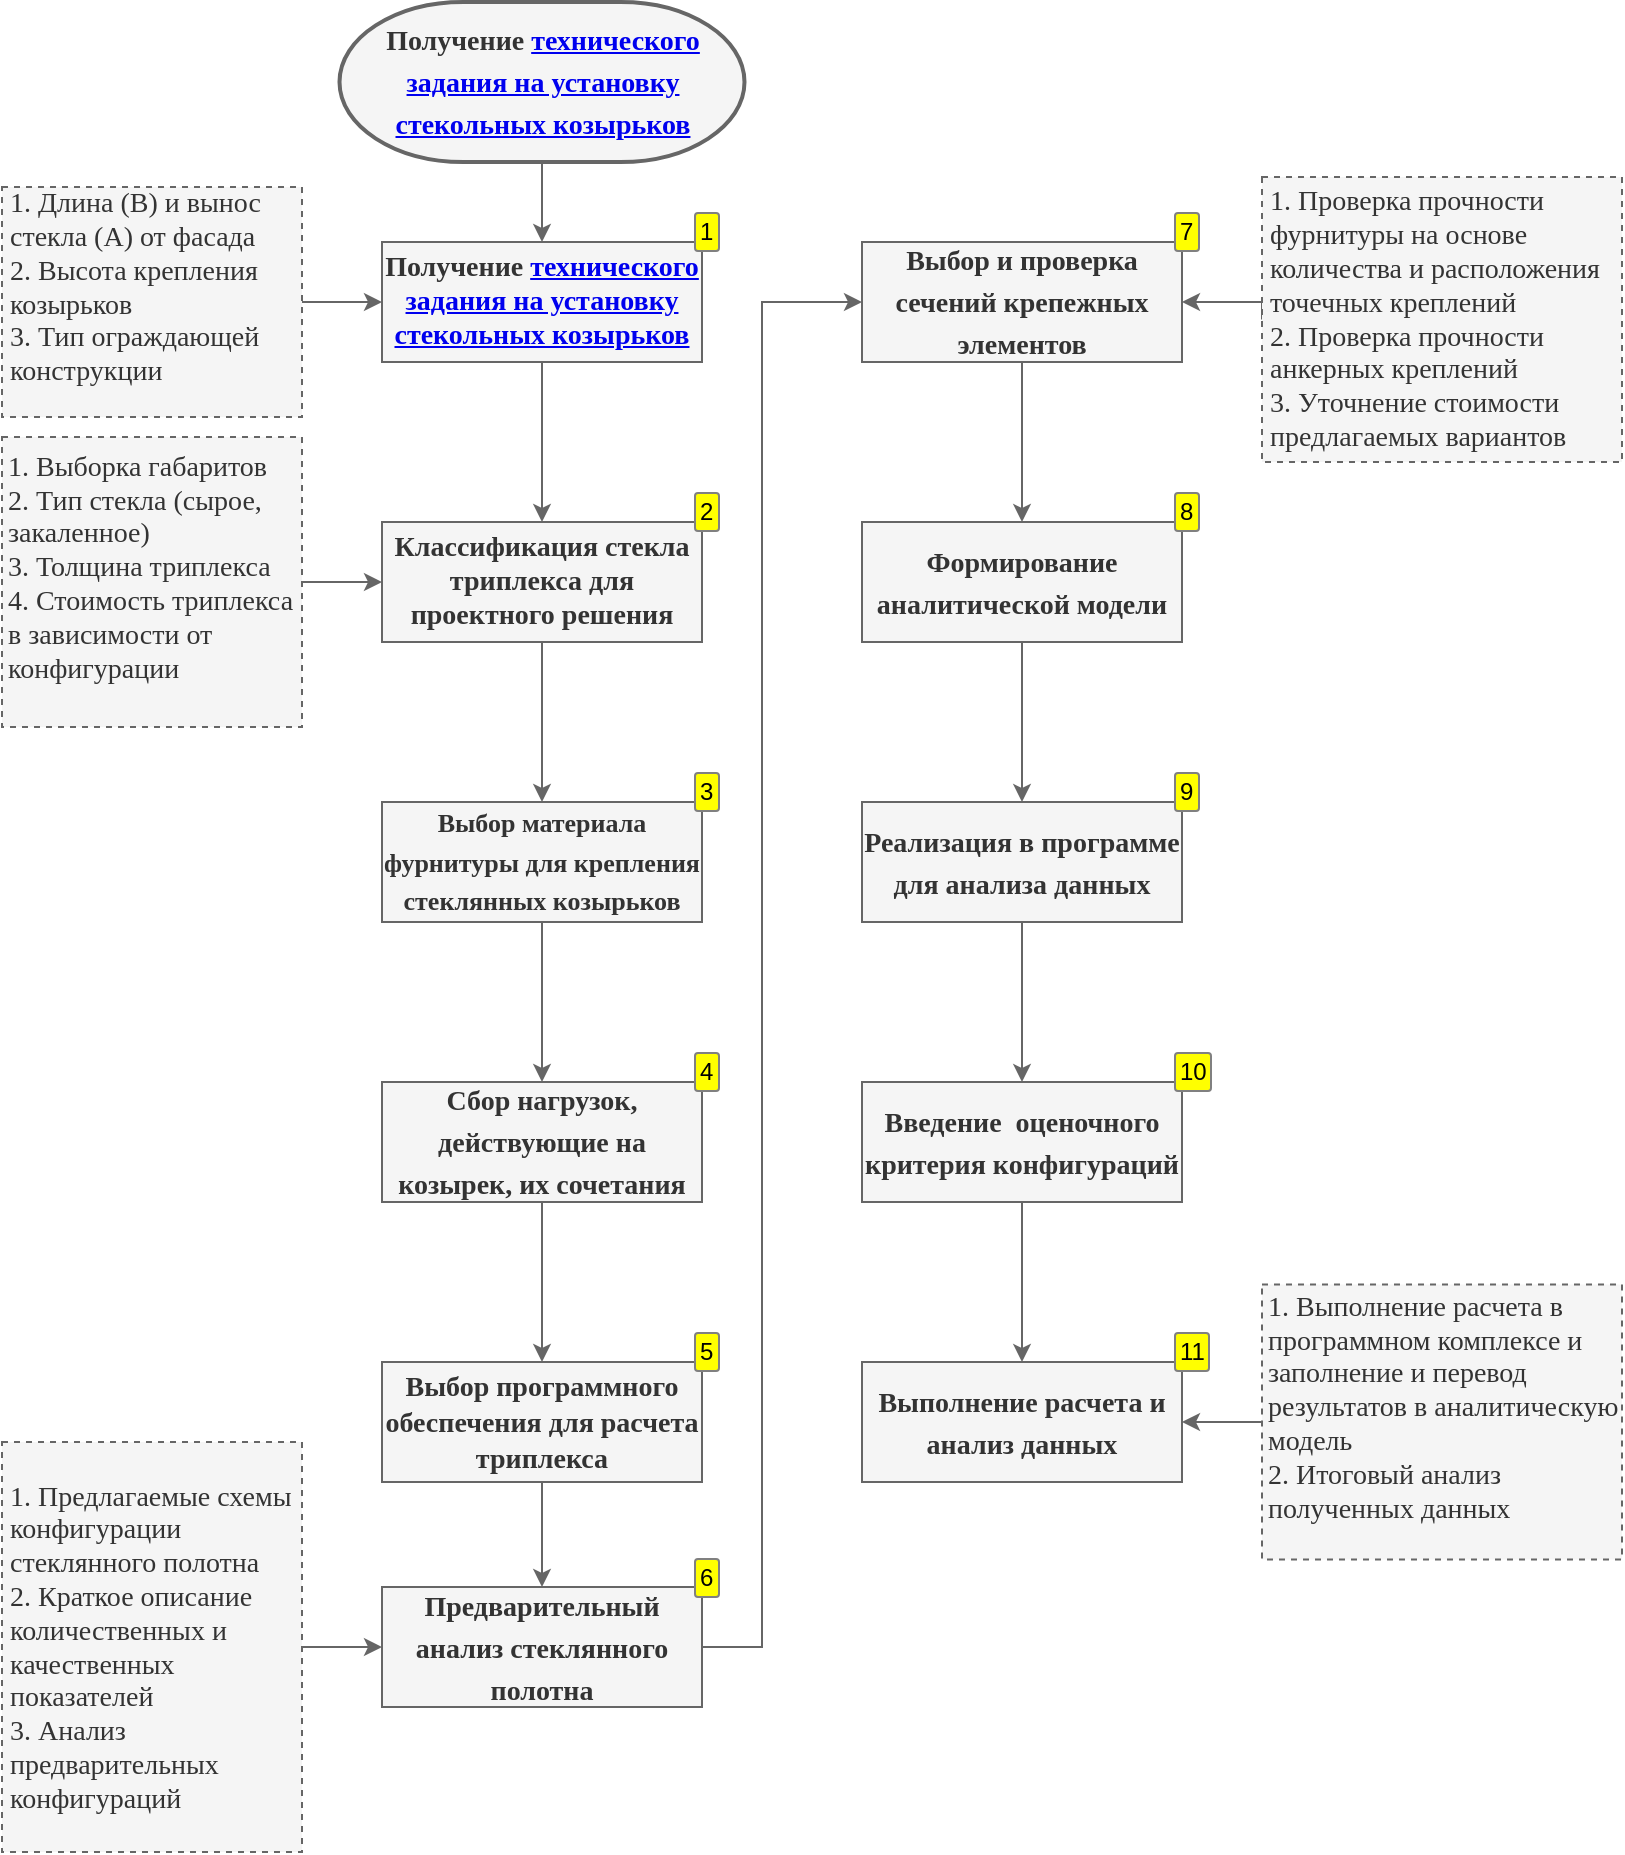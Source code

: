 <mxfile version="24.4.13" type="github">
  <diagram name="Page-1" id="2YBvvXClWsGukQMizWep">
    <mxGraphModel dx="1386" dy="783" grid="1" gridSize="10" guides="1" tooltips="1" connect="1" arrows="1" fold="1" page="1" pageScale="1" pageWidth="900" pageHeight="1600" math="0" shadow="0">
      <root>
        <mxCell id="0" />
        <mxCell id="1" parent="0" />
        <mxCell id="lxMVfw37ABalmOMYEqL4-12" value="" style="endArrow=classic;html=1;rounded=0;exitX=0.5;exitY=1;exitDx=0;exitDy=0;exitPerimeter=0;entryX=0.5;entryY=0;entryDx=0;entryDy=0;fillColor=#f5f5f5;strokeColor=#666666;fontFamily=Times New Roman;fontSize=14;" edge="1" parent="1" source="lxMVfw37ABalmOMYEqL4-15" target="lxMVfw37ABalmOMYEqL4-14">
          <mxGeometry width="50" height="50" relative="1" as="geometry">
            <mxPoint x="635" y="370" as="sourcePoint" />
            <mxPoint x="680" y="350" as="targetPoint" />
          </mxGeometry>
        </mxCell>
        <mxCell id="lxMVfw37ABalmOMYEqL4-13" style="edgeStyle=orthogonalEdgeStyle;rounded=0;orthogonalLoop=1;jettySize=auto;html=1;exitX=0.5;exitY=1;exitDx=0;exitDy=0;entryX=0.5;entryY=0;entryDx=0;entryDy=0;fillColor=#f5f5f5;strokeColor=#666666;fontFamily=Times New Roman;fontSize=14;" edge="1" parent="1" source="lxMVfw37ABalmOMYEqL4-14" target="lxMVfw37ABalmOMYEqL4-19">
          <mxGeometry relative="1" as="geometry" />
        </mxCell>
        <mxCell id="lxMVfw37ABalmOMYEqL4-14" value="&lt;b style=&quot;font-size: 14px;&quot;&gt;Получение&amp;nbsp;&lt;a style=&quot;font-size: 14px;&quot; name=&quot;_Hlk167086540&quot;&gt;технического задания на установку&lt;br style=&quot;font-size: 14px;&quot;&gt;стекольных козырьков&lt;/a&gt;&lt;/b&gt;" style="rounded=0;whiteSpace=wrap;html=1;enumerate=1;fillColor=#f5f5f5;fontColor=#333333;strokeColor=#666666;fontFamily=Times New Roman;fontSize=14;" vertex="1" parent="1">
          <mxGeometry x="390" y="170" width="160" height="60" as="geometry" />
        </mxCell>
        <mxCell id="lxMVfw37ABalmOMYEqL4-15" value="&lt;div style=&quot;font-size: 14px;&quot;&gt;&lt;span style=&quot;background-color: initial; font-size: 14px;&quot;&gt;&lt;span style=&quot;line-height: 150%; font-size: 14px;&quot;&gt;&lt;b style=&quot;font-size: 14px;&quot;&gt;Получение &lt;a name=&quot;_Hlk167086540&quot; style=&quot;font-size: 14px;&quot;&gt;технического задания на установку&lt;br style=&quot;font-size: 14px;&quot;&gt;стекольных козырьков&lt;/a&gt;&lt;/b&gt;&lt;/span&gt;&lt;/span&gt;&lt;/div&gt;" style="strokeWidth=2;html=1;shape=mxgraph.flowchart.terminator;whiteSpace=wrap;align=center;fillColor=#f5f5f5;fontColor=#333333;strokeColor=#666666;fontFamily=Times New Roman;fontSize=14;" vertex="1" parent="1">
          <mxGeometry x="368.75" y="50" width="202.5" height="80" as="geometry" />
        </mxCell>
        <mxCell id="lxMVfw37ABalmOMYEqL4-16" style="edgeStyle=orthogonalEdgeStyle;rounded=0;orthogonalLoop=1;jettySize=auto;html=1;exitX=1;exitY=0.5;exitDx=0;exitDy=0;entryX=0;entryY=0.5;entryDx=0;entryDy=0;fillColor=#f5f5f5;strokeColor=#666666;fontFamily=Times New Roman;fontSize=14;" edge="1" parent="1" source="lxMVfw37ABalmOMYEqL4-17" target="lxMVfw37ABalmOMYEqL4-14">
          <mxGeometry relative="1" as="geometry" />
        </mxCell>
        <mxCell id="lxMVfw37ABalmOMYEqL4-17" value="1. Длина (B) и вынос стекла (A) от фасада&lt;div style=&quot;font-size: 14px;&quot;&gt;2.&amp;nbsp;&lt;span style=&quot;text-indent: -18pt; background-color: initial; font-size: 14px;&quot;&gt;Высота крепления козырьков&lt;/span&gt;&lt;/div&gt;&lt;div style=&quot;font-size: 14px;&quot;&gt;&lt;span style=&quot;text-indent: -18pt; background-color: initial; font-size: 14px;&quot;&gt;3. Тип ограждающей конструкции&lt;/span&gt;&lt;/div&gt;&lt;p style=&quot;margin-left: 72pt; text-indent: -18pt; font-size: 14px;&quot; class=&quot;MsoNormal&quot;&gt;&lt;/p&gt;" style="rounded=0;whiteSpace=wrap;html=1;noLabel=0;fixDash=0;container=0;dropTarget=0;collapsible=0;treeFolding=0;treeMoving=0;enumerate=0;enumerateValue=1;comic=0;labelPadding=0;snapToPoint=0;dashed=1;fillColor=#f5f5f5;fontColor=#333333;strokeColor=#666666;fontFamily=Times New Roman;fontSize=14;spacingLeft=2;align=left;" vertex="1" parent="1">
          <mxGeometry x="200" y="142.5" width="150" height="115" as="geometry" />
        </mxCell>
        <mxCell id="lxMVfw37ABalmOMYEqL4-18" style="edgeStyle=orthogonalEdgeStyle;rounded=0;orthogonalLoop=1;jettySize=auto;html=1;entryX=0.5;entryY=0;entryDx=0;entryDy=0;fillColor=#f5f5f5;strokeColor=#666666;fontFamily=Times New Roman;fontSize=14;" edge="1" parent="1" source="lxMVfw37ABalmOMYEqL4-19" target="lxMVfw37ABalmOMYEqL4-23">
          <mxGeometry relative="1" as="geometry" />
        </mxCell>
        <mxCell id="lxMVfw37ABalmOMYEqL4-19" value="&lt;font style=&quot;font-size: 14px;&quot;&gt;&lt;b style=&quot;font-size: 14px;&quot;&gt;Классификация стекла триплекса для проектного решения&lt;/b&gt;&lt;/font&gt;" style="rounded=0;whiteSpace=wrap;html=1;enumerate=1;fillColor=#f5f5f5;fontColor=#333333;strokeColor=#666666;fontFamily=Times New Roman;fontSize=14;" vertex="1" parent="1">
          <mxGeometry x="390" y="310" width="160" height="60" as="geometry" />
        </mxCell>
        <mxCell id="lxMVfw37ABalmOMYEqL4-20" style="edgeStyle=orthogonalEdgeStyle;rounded=0;orthogonalLoop=1;jettySize=auto;html=1;entryX=0;entryY=0.5;entryDx=0;entryDy=0;fillColor=#f5f5f5;strokeColor=#666666;fontFamily=Times New Roman;fontSize=14;" edge="1" parent="1" source="lxMVfw37ABalmOMYEqL4-21" target="lxMVfw37ABalmOMYEqL4-19">
          <mxGeometry relative="1" as="geometry" />
        </mxCell>
        <mxCell id="lxMVfw37ABalmOMYEqL4-21" value="&lt;div style=&quot;text-align: left; font-size: 14px;&quot;&gt;&lt;span style=&quot;background-color: initial; font-size: 14px;&quot;&gt;1. Выборка габаритов&lt;/span&gt;&lt;/div&gt;&lt;div style=&quot;text-align: left; font-size: 14px;&quot;&gt;&lt;span style=&quot;background-color: initial; font-size: 14px;&quot;&gt;2. Тип стекла (сырое,&amp;nbsp; закаленное)&lt;/span&gt;&lt;/div&gt;&lt;div style=&quot;text-align: left; font-size: 14px;&quot;&gt;&lt;span style=&quot;background-color: initial; font-size: 14px;&quot;&gt;3. Толщина триплекса&lt;/span&gt;&lt;/div&gt;&lt;div style=&quot;text-align: left; font-size: 14px;&quot;&gt;&lt;span style=&quot;background-color: initial; font-size: 14px;&quot;&gt;4. Стоимость триплекса в зависимости от конфигурации&lt;/span&gt;&lt;/div&gt;&lt;p class=&quot;MsoNormal&quot; style=&quot;margin-left: 72pt; text-indent: -18pt; font-size: 14px;&quot;&gt;&lt;/p&gt;" style="rounded=0;whiteSpace=wrap;html=1;noLabel=0;fixDash=0;container=0;dropTarget=0;collapsible=0;treeFolding=0;treeMoving=0;enumerate=0;enumerateValue=1;comic=0;labelPadding=0;snapToPoint=0;dashed=1;fillColor=#f5f5f5;fontColor=#333333;strokeColor=#666666;fontFamily=Times New Roman;fontSize=14;spacingLeft=2;" vertex="1" parent="1">
          <mxGeometry x="200" y="267.5" width="150" height="145" as="geometry" />
        </mxCell>
        <mxCell id="lxMVfw37ABalmOMYEqL4-22" style="edgeStyle=orthogonalEdgeStyle;rounded=0;orthogonalLoop=1;jettySize=auto;html=1;entryX=0.5;entryY=0;entryDx=0;entryDy=0;fillColor=#f5f5f5;strokeColor=#666666;fontFamily=Times New Roman;fontSize=14;" edge="1" parent="1" source="lxMVfw37ABalmOMYEqL4-23" target="lxMVfw37ABalmOMYEqL4-26">
          <mxGeometry relative="1" as="geometry" />
        </mxCell>
        <mxCell id="lxMVfw37ABalmOMYEqL4-23" value="&lt;b style=&quot;font-size: 13px;&quot;&gt;&lt;span style=&quot;line-height: 150%; font-size: 13px;&quot;&gt;&lt;font style=&quot;font-size: 13px;&quot;&gt;Выбор материала фурнитуры для крепления стеклянных козырьков&lt;/font&gt;&lt;/span&gt;&lt;/b&gt;" style="rounded=0;whiteSpace=wrap;html=1;enumerate=1;fillColor=#f5f5f5;fontColor=#333333;strokeColor=#666666;fontFamily=Times New Roman;fontSize=13;" vertex="1" parent="1">
          <mxGeometry x="390" y="450" width="160" height="60" as="geometry" />
        </mxCell>
        <mxCell id="lxMVfw37ABalmOMYEqL4-24" style="edgeStyle=elbowEdgeStyle;rounded=0;orthogonalLoop=1;jettySize=auto;html=1;exitX=1;exitY=0.5;exitDx=0;exitDy=0;entryX=0;entryY=0.5;entryDx=0;entryDy=0;fillColor=#f5f5f5;strokeColor=#666666;fontFamily=Times New Roman;fontSize=14;" edge="1" parent="1" source="lxMVfw37ABalmOMYEqL4-35" target="lxMVfw37ABalmOMYEqL4-28">
          <mxGeometry relative="1" as="geometry">
            <mxPoint x="760" y="200" as="targetPoint" />
            <mxPoint x="520" y="620" as="sourcePoint" />
            <Array as="points">
              <mxPoint x="580" y="390" />
              <mxPoint x="560" y="360" />
            </Array>
          </mxGeometry>
        </mxCell>
        <mxCell id="lxMVfw37ABalmOMYEqL4-25" style="edgeStyle=orthogonalEdgeStyle;rounded=0;orthogonalLoop=1;jettySize=auto;html=1;entryX=0.5;entryY=0;entryDx=0;entryDy=0;fillColor=#f5f5f5;strokeColor=#666666;fontFamily=Times New Roman;fontSize=14;" edge="1" parent="1" source="lxMVfw37ABalmOMYEqL4-26" target="lxMVfw37ABalmOMYEqL4-34">
          <mxGeometry relative="1" as="geometry" />
        </mxCell>
        <mxCell id="lxMVfw37ABalmOMYEqL4-26" value="&lt;b style=&quot;font-size: 14px;&quot;&gt;&lt;span style=&quot;line-height: 150%; font-size: 14px;&quot;&gt;&lt;font style=&quot;font-size: 14px;&quot;&gt;Сбор нагрузок, действующие на козырек, их сочетания&lt;/font&gt;&lt;/span&gt;&lt;/b&gt;" style="rounded=0;whiteSpace=wrap;html=1;enumerate=1;fillColor=#f5f5f5;fontColor=#333333;strokeColor=#666666;fontFamily=Times New Roman;fontSize=14;" vertex="1" parent="1">
          <mxGeometry x="390" y="590" width="160" height="60" as="geometry" />
        </mxCell>
        <mxCell id="lxMVfw37ABalmOMYEqL4-27" style="edgeStyle=orthogonalEdgeStyle;rounded=0;orthogonalLoop=1;jettySize=auto;html=1;entryX=0.5;entryY=0;entryDx=0;entryDy=0;fillColor=#f5f5f5;strokeColor=#666666;fontFamily=Times New Roman;fontSize=14;" edge="1" parent="1" source="lxMVfw37ABalmOMYEqL4-28" target="lxMVfw37ABalmOMYEqL4-30">
          <mxGeometry relative="1" as="geometry" />
        </mxCell>
        <mxCell id="lxMVfw37ABalmOMYEqL4-28" value="&lt;b style=&quot;font-size: 14px;&quot;&gt;&lt;span style=&quot;line-height: 150%; font-size: 14px;&quot;&gt;&lt;font style=&quot;font-size: 14px;&quot;&gt;Выбор и проверка сечений крепежных элементов&lt;/font&gt;&lt;/span&gt;&lt;/b&gt;" style="rounded=0;whiteSpace=wrap;html=1;enumerate=1;enumerateValue=7;fillColor=#f5f5f5;fontColor=#333333;strokeColor=#666666;fontFamily=Times New Roman;fontSize=14;" vertex="1" parent="1">
          <mxGeometry x="630" y="170" width="160" height="60" as="geometry" />
        </mxCell>
        <mxCell id="lxMVfw37ABalmOMYEqL4-29" style="edgeStyle=orthogonalEdgeStyle;rounded=0;orthogonalLoop=1;jettySize=auto;html=1;entryX=0.5;entryY=0;entryDx=0;entryDy=0;fillColor=#f5f5f5;strokeColor=#666666;fontFamily=Times New Roman;fontSize=14;" edge="1" parent="1" source="lxMVfw37ABalmOMYEqL4-30" target="lxMVfw37ABalmOMYEqL4-39">
          <mxGeometry relative="1" as="geometry" />
        </mxCell>
        <mxCell id="lxMVfw37ABalmOMYEqL4-30" value="&lt;b style=&quot;font-size: 14px;&quot;&gt;&lt;span style=&quot;line-height: 150%; font-size: 14px;&quot;&gt;&lt;font style=&quot;font-size: 14px;&quot;&gt;Формирование аналитической модели&lt;/font&gt;&lt;/span&gt;&lt;/b&gt;" style="rounded=0;whiteSpace=wrap;html=1;enumerate=1;enumerateValue=8;fillColor=#f5f5f5;fontColor=#333333;strokeColor=#666666;fontFamily=Times New Roman;fontSize=14;" vertex="1" parent="1">
          <mxGeometry x="630" y="310" width="160" height="60" as="geometry" />
        </mxCell>
        <mxCell id="lxMVfw37ABalmOMYEqL4-31" style="edgeStyle=orthogonalEdgeStyle;rounded=0;orthogonalLoop=1;jettySize=auto;html=1;entryX=1;entryY=0.5;entryDx=0;entryDy=0;exitX=0;exitY=0.5;exitDx=0;exitDy=0;fillColor=#f5f5f5;strokeColor=#666666;fontFamily=Times New Roman;fontSize=14;" edge="1" parent="1" source="lxMVfw37ABalmOMYEqL4-32" target="lxMVfw37ABalmOMYEqL4-28">
          <mxGeometry relative="1" as="geometry">
            <mxPoint x="870" y="82.5" as="targetPoint" />
            <Array as="points">
              <mxPoint x="830" y="200" />
              <mxPoint x="830" y="200" />
            </Array>
          </mxGeometry>
        </mxCell>
        <mxCell id="lxMVfw37ABalmOMYEqL4-32" value="&lt;div style=&quot;font-size: 14px;&quot;&gt;&lt;span style=&quot;background-color: initial; font-size: 14px;&quot;&gt;1. Проверка прочности фурнитуры на основе количества и расположения точечных креплений&lt;/span&gt;&lt;/div&gt;&lt;div style=&quot;font-size: 14px;&quot;&gt;2. Проверка прочности анкерных креплений&lt;/div&gt;&lt;div style=&quot;font-size: 14px;&quot;&gt;3. Уточнение стоимости предлагаемых вариантов&lt;/div&gt;" style="rounded=0;whiteSpace=wrap;html=1;noLabel=0;fixDash=0;container=0;dropTarget=0;collapsible=0;treeFolding=0;treeMoving=0;enumerate=0;enumerateValue=1;comic=0;labelPadding=0;snapToPoint=0;dashed=1;align=left;fillColor=#f5f5f5;fontColor=#333333;strokeColor=#666666;fontFamily=Times New Roman;fontSize=14;spacingLeft=2;" vertex="1" parent="1">
          <mxGeometry x="830" y="137.5" width="180" height="142.5" as="geometry" />
        </mxCell>
        <mxCell id="lxMVfw37ABalmOMYEqL4-33" style="edgeStyle=orthogonalEdgeStyle;rounded=0;orthogonalLoop=1;jettySize=auto;html=1;entryX=0.5;entryY=0;entryDx=0;entryDy=0;fillColor=#f5f5f5;strokeColor=#666666;fontFamily=Times New Roman;fontSize=14;" edge="1" parent="1" source="lxMVfw37ABalmOMYEqL4-34" target="lxMVfw37ABalmOMYEqL4-35">
          <mxGeometry relative="1" as="geometry" />
        </mxCell>
        <mxCell id="lxMVfw37ABalmOMYEqL4-34" value="&lt;b style=&quot;font-size: 14px;&quot;&gt;&lt;span style=&quot;line-height: 18px; font-size: 14px;&quot;&gt;Выбор программного обеспечения для расчета триплекса&lt;/span&gt;&lt;/b&gt;" style="rounded=0;whiteSpace=wrap;html=1;enumerate=1;enumerateValue=5;fillColor=#f5f5f5;fontColor=#333333;strokeColor=#666666;fontFamily=Times New Roman;fontSize=14;" vertex="1" parent="1">
          <mxGeometry x="390" y="730" width="160" height="60" as="geometry" />
        </mxCell>
        <mxCell id="lxMVfw37ABalmOMYEqL4-35" value="&lt;b style=&quot;font-size: 14px;&quot;&gt;&lt;span style=&quot;line-height: 150%; font-size: 14px;&quot;&gt;&lt;font style=&quot;font-size: 14px;&quot;&gt;Предварительный анализ стеклянного полотна&lt;/font&gt;&lt;/span&gt;&lt;/b&gt;" style="rounded=0;whiteSpace=wrap;html=1;enumerate=1;enumerateValue=6;fillColor=#f5f5f5;fontColor=#333333;strokeColor=#666666;fontFamily=Times New Roman;fontSize=14;" vertex="1" parent="1">
          <mxGeometry x="390" y="842.5" width="160" height="60" as="geometry" />
        </mxCell>
        <mxCell id="lxMVfw37ABalmOMYEqL4-36" style="edgeStyle=orthogonalEdgeStyle;rounded=0;orthogonalLoop=1;jettySize=auto;html=1;entryX=0;entryY=0.5;entryDx=0;entryDy=0;fillColor=#f5f5f5;strokeColor=#666666;fontFamily=Times New Roman;fontSize=14;" edge="1" parent="1" source="lxMVfw37ABalmOMYEqL4-37" target="lxMVfw37ABalmOMYEqL4-35">
          <mxGeometry relative="1" as="geometry" />
        </mxCell>
        <mxCell id="lxMVfw37ABalmOMYEqL4-37" value="&lt;div style=&quot;font-size: 14px;&quot;&gt;&lt;span style=&quot;background-color: initial; font-size: 14px;&quot;&gt;1. Предлагаемые схемы конфигурации стеклянного полотна&lt;/span&gt;&lt;/div&gt;&lt;div style=&quot;font-size: 14px;&quot;&gt;2. Краткое описание количественных и качественных показателей&lt;/div&gt;&lt;div style=&quot;font-size: 14px;&quot;&gt;3. Анализ предварительных конфигураций&lt;/div&gt;" style="rounded=0;whiteSpace=wrap;html=1;noLabel=0;fixDash=0;container=0;dropTarget=0;collapsible=0;treeFolding=0;treeMoving=0;enumerate=0;enumerateValue=1;comic=0;labelPadding=0;snapToPoint=0;dashed=1;align=left;fillColor=#f5f5f5;fontColor=#333333;strokeColor=#666666;fontFamily=Times New Roman;fontSize=14;spacingLeft=2;" vertex="1" parent="1">
          <mxGeometry x="200" y="770" width="150" height="205" as="geometry" />
        </mxCell>
        <mxCell id="lxMVfw37ABalmOMYEqL4-38" style="edgeStyle=orthogonalEdgeStyle;rounded=0;orthogonalLoop=1;jettySize=auto;html=1;entryX=0.5;entryY=0;entryDx=0;entryDy=0;fillColor=#f5f5f5;strokeColor=#666666;fontFamily=Times New Roman;fontSize=14;" edge="1" parent="1" source="lxMVfw37ABalmOMYEqL4-39" target="lxMVfw37ABalmOMYEqL4-41">
          <mxGeometry relative="1" as="geometry" />
        </mxCell>
        <mxCell id="lxMVfw37ABalmOMYEqL4-39" value="&lt;b style=&quot;font-size: 14px;&quot;&gt;&lt;span style=&quot;line-height: 150%; font-size: 14px;&quot;&gt;&lt;font style=&quot;font-size: 14px;&quot;&gt;Реализация в программе для анализа данных&lt;/font&gt;&lt;/span&gt;&lt;/b&gt;" style="rounded=0;whiteSpace=wrap;html=1;enumerate=1;enumerateValue=9;fillColor=#f5f5f5;fontColor=#333333;strokeColor=#666666;fontFamily=Times New Roman;fontSize=14;" vertex="1" parent="1">
          <mxGeometry x="630" y="450" width="160" height="60" as="geometry" />
        </mxCell>
        <mxCell id="lxMVfw37ABalmOMYEqL4-40" style="edgeStyle=orthogonalEdgeStyle;rounded=0;orthogonalLoop=1;jettySize=auto;html=1;entryX=0.5;entryY=0;entryDx=0;entryDy=0;fillColor=#f5f5f5;strokeColor=#666666;fontFamily=Times New Roman;fontSize=14;" edge="1" parent="1" source="lxMVfw37ABalmOMYEqL4-41" target="lxMVfw37ABalmOMYEqL4-42">
          <mxGeometry relative="1" as="geometry" />
        </mxCell>
        <mxCell id="lxMVfw37ABalmOMYEqL4-41" value="&lt;b style=&quot;font-size: 14px;&quot;&gt;&lt;span style=&quot;line-height: 150%; font-size: 14px;&quot;&gt;&lt;font style=&quot;font-size: 14px;&quot;&gt;Введение&amp;nbsp; оценочного критерия конфигураций&lt;/font&gt;&lt;/span&gt;&lt;/b&gt;" style="rounded=0;whiteSpace=wrap;html=1;enumerate=1;enumerateValue=10;fillColor=#f5f5f5;fontColor=#333333;strokeColor=#666666;fontFamily=Times New Roman;fontSize=14;" vertex="1" parent="1">
          <mxGeometry x="630" y="590" width="160" height="60" as="geometry" />
        </mxCell>
        <mxCell id="lxMVfw37ABalmOMYEqL4-42" value="&lt;b style=&quot;font-size: 14px;&quot;&gt;&lt;span style=&quot;line-height: 150%; font-size: 14px;&quot;&gt;&lt;font style=&quot;font-size: 14px;&quot;&gt;Выполнение расчета и анализ данных&lt;/font&gt;&lt;/span&gt;&lt;/b&gt;" style="rounded=0;whiteSpace=wrap;html=1;enumerate=1;enumerateValue=11;fillColor=#f5f5f5;fontColor=#333333;strokeColor=#666666;fontFamily=Times New Roman;fontSize=14;" vertex="1" parent="1">
          <mxGeometry x="630" y="730" width="160" height="60" as="geometry" />
        </mxCell>
        <mxCell id="lxMVfw37ABalmOMYEqL4-43" style="edgeStyle=orthogonalEdgeStyle;rounded=0;orthogonalLoop=1;jettySize=auto;html=1;entryX=1;entryY=0.5;entryDx=0;entryDy=0;fillColor=#f5f5f5;strokeColor=#666666;fontFamily=Times New Roman;fontSize=14;" edge="1" parent="1" source="lxMVfw37ABalmOMYEqL4-44" target="lxMVfw37ABalmOMYEqL4-42">
          <mxGeometry relative="1" as="geometry" />
        </mxCell>
        <mxCell id="lxMVfw37ABalmOMYEqL4-44" value="&lt;div style=&quot;text-align: left; font-size: 14px;&quot;&gt;&lt;span style=&quot;background-color: initial; font-size: 14px;&quot;&gt;1. Выполнение расчета в программном комплексе и заполнение и перевод результатов в аналитическую модель&lt;/span&gt;&lt;/div&gt;&lt;div style=&quot;text-align: left; font-size: 14px;&quot;&gt;&lt;span style=&quot;background-color: initial; font-size: 14px;&quot;&gt;2. Итоговый анализ полученных данных&lt;/span&gt;&lt;/div&gt;&lt;p class=&quot;MsoNormal&quot; style=&quot;margin-left: 72pt; text-indent: -18pt; font-size: 14px;&quot;&gt;&lt;/p&gt;" style="rounded=0;whiteSpace=wrap;html=1;noLabel=0;fixDash=0;container=0;dropTarget=0;collapsible=0;treeFolding=0;treeMoving=0;enumerate=0;enumerateValue=1;comic=0;labelPadding=0;snapToPoint=0;dashed=1;fillColor=#f5f5f5;fontColor=#333333;strokeColor=#666666;fontFamily=Times New Roman;fontSize=14;spacingLeft=2;" vertex="1" parent="1">
          <mxGeometry x="830" y="691.25" width="180" height="137.5" as="geometry" />
        </mxCell>
      </root>
    </mxGraphModel>
  </diagram>
</mxfile>
